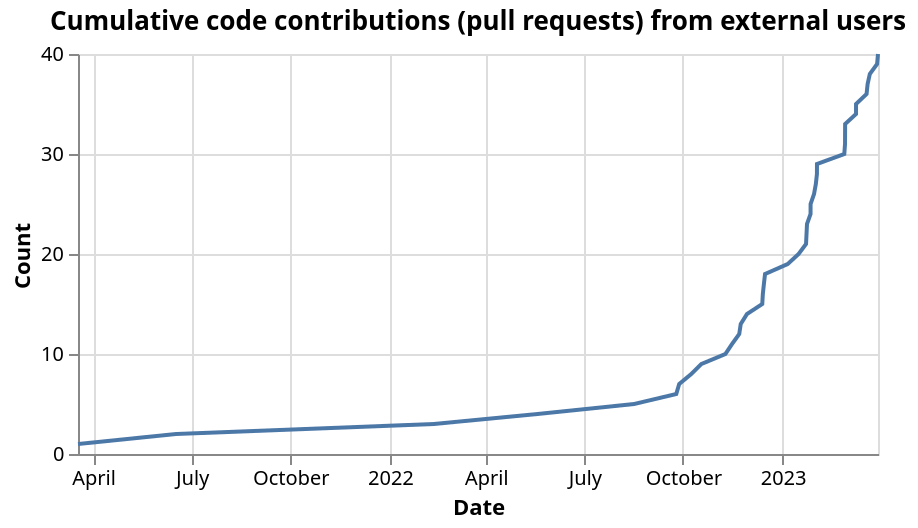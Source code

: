 {"config": {"view": {"continuousWidth": 400, "continuousHeight": 300}}, "data": {"name": "data-96be69db9d14eaee5d49e8f13fc5d8e2"}, "mark": "line", "encoding": {"x": {"axis": {"title": "Date"}, "field": "interaction_createdAt", "type": "temporal"}, "y": {"axis": {"title": "Count"}, "field": "cumulative_count", "type": "quantitative"}}, "height": 200, "title": "Cumulative code contributions (pull requests) from external users", "transform": [{"window": [{"op": "count", "as": "cumulative_count"}], "sort": [{"field": "interaction_createdAt"}]}], "$schema": "https://vega.github.io/schema/vega-lite/v4.17.0.json", "datasets": {"data-96be69db9d14eaee5d49e8f13fc5d8e2": [{"interaction_createdAt": "2021-03-17T20:21:39+00:00"}, {"interaction_createdAt": "2021-06-16T18:28:24+00:00"}, {"interaction_createdAt": "2022-02-11T09:53:46+00:00"}, {"interaction_createdAt": "2022-05-18T18:04:27+00:00"}, {"interaction_createdAt": "2022-08-16T17:37:01+00:00"}, {"interaction_createdAt": "2022-09-24T22:36:24+00:00"}, {"interaction_createdAt": "2022-09-27T16:19:28+00:00"}, {"interaction_createdAt": "2022-10-08T21:21:56+00:00"}, {"interaction_createdAt": "2022-10-18T06:43:35+00:00"}, {"interaction_createdAt": "2022-11-09T14:34:37+00:00"}, {"interaction_createdAt": "2022-11-15T19:00:46+00:00"}, {"interaction_createdAt": "2022-11-22T11:34:32+00:00"}, {"interaction_createdAt": "2022-11-23T20:58:35+00:00"}, {"interaction_createdAt": "2022-11-29T16:09:16+00:00"}, {"interaction_createdAt": "2022-12-13T21:07:40+00:00"}, {"interaction_createdAt": "2022-12-14T10:04:50+00:00"}, {"interaction_createdAt": "2022-12-15T09:47:26+00:00"}, {"interaction_createdAt": "2022-12-16T11:00:11+00:00"}, {"interaction_createdAt": "2023-01-06T13:22:22+00:00"}, {"interaction_createdAt": "2023-01-16T15:16:03+00:00"}, {"interaction_createdAt": "2023-01-23T13:33:49+00:00"}, {"interaction_createdAt": "2023-01-24T00:37:28+00:00"}, {"interaction_createdAt": "2023-01-24T11:08:39+00:00"}, {"interaction_createdAt": "2023-01-27T18:18:48+00:00"}, {"interaction_createdAt": "2023-01-27T19:22:02+00:00"}, {"interaction_createdAt": "2023-01-31T00:10:12+00:00"}, {"interaction_createdAt": "2023-02-01T16:20:17+00:00"}, {"interaction_createdAt": "2023-02-02T16:50:51+00:00"}, {"interaction_createdAt": "2023-02-02T17:44:38+00:00"}, {"interaction_createdAt": "2023-02-28T03:09:35+00:00"}, {"interaction_createdAt": "2023-02-28T19:36:22+00:00"}, {"interaction_createdAt": "2023-02-28T20:36:45+00:00"}, {"interaction_createdAt": "2023-02-28T21:53:12+00:00"}, {"interaction_createdAt": "2023-03-11T00:40:26+00:00"}, {"interaction_createdAt": "2023-03-11T01:15:45+00:00"}, {"interaction_createdAt": "2023-03-20T20:08:04+00:00"}, {"interaction_createdAt": "2023-03-21T19:31:14+00:00"}, {"interaction_createdAt": "2023-03-23T20:40:50+00:00"}, {"interaction_createdAt": "2023-03-30T15:01:06+00:00"}, {"interaction_createdAt": "2023-03-31T11:09:10+00:00"}]}}